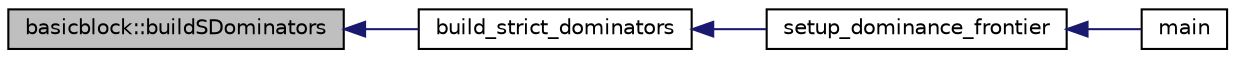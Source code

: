 digraph G
{
  edge [fontname="Helvetica",fontsize="10",labelfontname="Helvetica",labelfontsize="10"];
  node [fontname="Helvetica",fontsize="10",shape=record];
  rankdir=LR;
  Node1 [label="basicblock::buildSDominators",height=0.2,width=0.4,color="black", fillcolor="grey75", style="filled" fontcolor="black"];
  Node1 -> Node2 [dir=back,color="midnightblue",fontsize="10",style="solid"];
  Node2 [label="build_strict_dominators",height=0.2,width=0.4,color="black", fillcolor="white", style="filled",URL="$dominator_8cpp.html#afda2b0c0d9b8afc7938f90a15e8f912f"];
  Node2 -> Node3 [dir=back,color="midnightblue",fontsize="10",style="solid"];
  Node3 [label="setup_dominance_frontier",height=0.2,width=0.4,color="black", fillcolor="white", style="filled",URL="$dominator_8h.html#af9f49ffe6819033df685a4eb97ef74be"];
  Node3 -> Node4 [dir=back,color="midnightblue",fontsize="10",style="solid"];
  Node4 [label="main",height=0.2,width=0.4,color="black", fillcolor="white", style="filled",URL="$main_8cpp.html#a0ddf1224851353fc92bfbff6f499fa97"];
}
